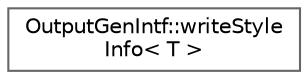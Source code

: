 digraph "Graphical Class Hierarchy"
{
 // INTERACTIVE_SVG=YES
 // LATEX_PDF_SIZE
  bgcolor="transparent";
  edge [fontname=Helvetica,fontsize=10,labelfontname=Helvetica,labelfontsize=10];
  node [fontname=Helvetica,fontsize=10,shape=box,height=0.2,width=0.4];
  rankdir="LR";
  Node0 [label="OutputGenIntf::writeStyle\lInfo\< T \>",height=0.2,width=0.4,color="grey40", fillcolor="white", style="filled",URL="$df/d8a/struct_output_gen_intf_1_1write_style_info.html",tooltip=" "];
}
